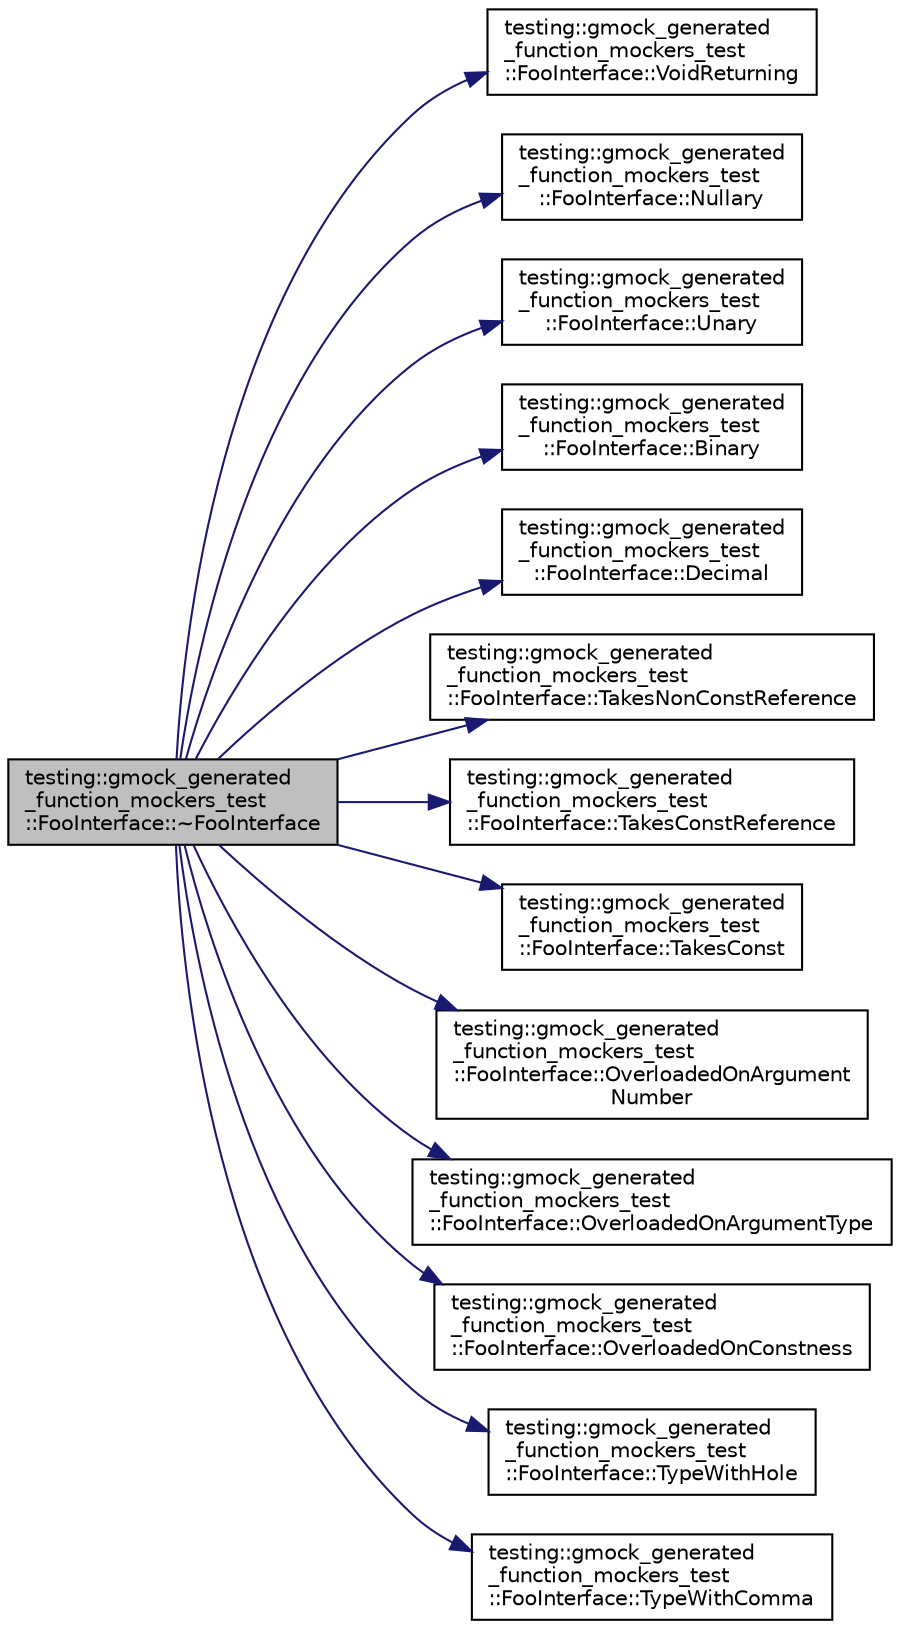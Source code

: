 digraph "testing::gmock_generated_function_mockers_test::FooInterface::~FooInterface"
{
  edge [fontname="Helvetica",fontsize="10",labelfontname="Helvetica",labelfontsize="10"];
  node [fontname="Helvetica",fontsize="10",shape=record];
  rankdir="LR";
  Node0 [label="testing::gmock_generated\l_function_mockers_test\l::FooInterface::~FooInterface",height=0.2,width=0.4,color="black", fillcolor="grey75", style="filled", fontcolor="black"];
  Node0 -> Node1 [color="midnightblue",fontsize="10",style="solid",fontname="Helvetica"];
  Node1 [label="testing::gmock_generated\l_function_mockers_test\l::FooInterface::VoidReturning",height=0.2,width=0.4,color="black", fillcolor="white", style="filled",URL="$d3/d8c/classtesting_1_1gmock__generated__function__mockers__test_1_1_foo_interface.html#adf968115cf1260004d8abe372dc71c85"];
  Node0 -> Node2 [color="midnightblue",fontsize="10",style="solid",fontname="Helvetica"];
  Node2 [label="testing::gmock_generated\l_function_mockers_test\l::FooInterface::Nullary",height=0.2,width=0.4,color="black", fillcolor="white", style="filled",URL="$d3/d8c/classtesting_1_1gmock__generated__function__mockers__test_1_1_foo_interface.html#a633e753eafa7f82dde22ecf9492f341c"];
  Node0 -> Node3 [color="midnightblue",fontsize="10",style="solid",fontname="Helvetica"];
  Node3 [label="testing::gmock_generated\l_function_mockers_test\l::FooInterface::Unary",height=0.2,width=0.4,color="black", fillcolor="white", style="filled",URL="$d3/d8c/classtesting_1_1gmock__generated__function__mockers__test_1_1_foo_interface.html#ae0885ac29bc4a3f180f6573d8b1a341e"];
  Node0 -> Node4 [color="midnightblue",fontsize="10",style="solid",fontname="Helvetica"];
  Node4 [label="testing::gmock_generated\l_function_mockers_test\l::FooInterface::Binary",height=0.2,width=0.4,color="black", fillcolor="white", style="filled",URL="$d3/d8c/classtesting_1_1gmock__generated__function__mockers__test_1_1_foo_interface.html#a59ea28b711ece054ce9d57c2dc574ba0"];
  Node0 -> Node5 [color="midnightblue",fontsize="10",style="solid",fontname="Helvetica"];
  Node5 [label="testing::gmock_generated\l_function_mockers_test\l::FooInterface::Decimal",height=0.2,width=0.4,color="black", fillcolor="white", style="filled",URL="$d3/d8c/classtesting_1_1gmock__generated__function__mockers__test_1_1_foo_interface.html#a5a389017205848c7b7055c071cca0c6d"];
  Node0 -> Node6 [color="midnightblue",fontsize="10",style="solid",fontname="Helvetica"];
  Node6 [label="testing::gmock_generated\l_function_mockers_test\l::FooInterface::TakesNonConstReference",height=0.2,width=0.4,color="black", fillcolor="white", style="filled",URL="$d3/d8c/classtesting_1_1gmock__generated__function__mockers__test_1_1_foo_interface.html#a694354adfffcee58093298bc12182ff5"];
  Node0 -> Node7 [color="midnightblue",fontsize="10",style="solid",fontname="Helvetica"];
  Node7 [label="testing::gmock_generated\l_function_mockers_test\l::FooInterface::TakesConstReference",height=0.2,width=0.4,color="black", fillcolor="white", style="filled",URL="$d3/d8c/classtesting_1_1gmock__generated__function__mockers__test_1_1_foo_interface.html#aae85be7a3d1b53625fbeeac4694292d3"];
  Node0 -> Node8 [color="midnightblue",fontsize="10",style="solid",fontname="Helvetica"];
  Node8 [label="testing::gmock_generated\l_function_mockers_test\l::FooInterface::TakesConst",height=0.2,width=0.4,color="black", fillcolor="white", style="filled",URL="$d3/d8c/classtesting_1_1gmock__generated__function__mockers__test_1_1_foo_interface.html#a8c53e87edf0b9da878e5259f02b7f5dc"];
  Node0 -> Node9 [color="midnightblue",fontsize="10",style="solid",fontname="Helvetica"];
  Node9 [label="testing::gmock_generated\l_function_mockers_test\l::FooInterface::OverloadedOnArgument\lNumber",height=0.2,width=0.4,color="black", fillcolor="white", style="filled",URL="$d3/d8c/classtesting_1_1gmock__generated__function__mockers__test_1_1_foo_interface.html#ae9e86ac64fa9acedfb1fa747174c7f43"];
  Node0 -> Node10 [color="midnightblue",fontsize="10",style="solid",fontname="Helvetica"];
  Node10 [label="testing::gmock_generated\l_function_mockers_test\l::FooInterface::OverloadedOnArgumentType",height=0.2,width=0.4,color="black", fillcolor="white", style="filled",URL="$d3/d8c/classtesting_1_1gmock__generated__function__mockers__test_1_1_foo_interface.html#ad9cc9a11570403fb8378ed6620892ec6"];
  Node0 -> Node11 [color="midnightblue",fontsize="10",style="solid",fontname="Helvetica"];
  Node11 [label="testing::gmock_generated\l_function_mockers_test\l::FooInterface::OverloadedOnConstness",height=0.2,width=0.4,color="black", fillcolor="white", style="filled",URL="$d3/d8c/classtesting_1_1gmock__generated__function__mockers__test_1_1_foo_interface.html#afbbe6ec72ae237de05e109dea5b03f4f"];
  Node0 -> Node12 [color="midnightblue",fontsize="10",style="solid",fontname="Helvetica"];
  Node12 [label="testing::gmock_generated\l_function_mockers_test\l::FooInterface::TypeWithHole",height=0.2,width=0.4,color="black", fillcolor="white", style="filled",URL="$d3/d8c/classtesting_1_1gmock__generated__function__mockers__test_1_1_foo_interface.html#a9e92ef227dc68806f85ebff9c8a6102a"];
  Node0 -> Node13 [color="midnightblue",fontsize="10",style="solid",fontname="Helvetica"];
  Node13 [label="testing::gmock_generated\l_function_mockers_test\l::FooInterface::TypeWithComma",height=0.2,width=0.4,color="black", fillcolor="white", style="filled",URL="$d3/d8c/classtesting_1_1gmock__generated__function__mockers__test_1_1_foo_interface.html#a64544adcb9c502a8fbc3990b53f4c767"];
}
